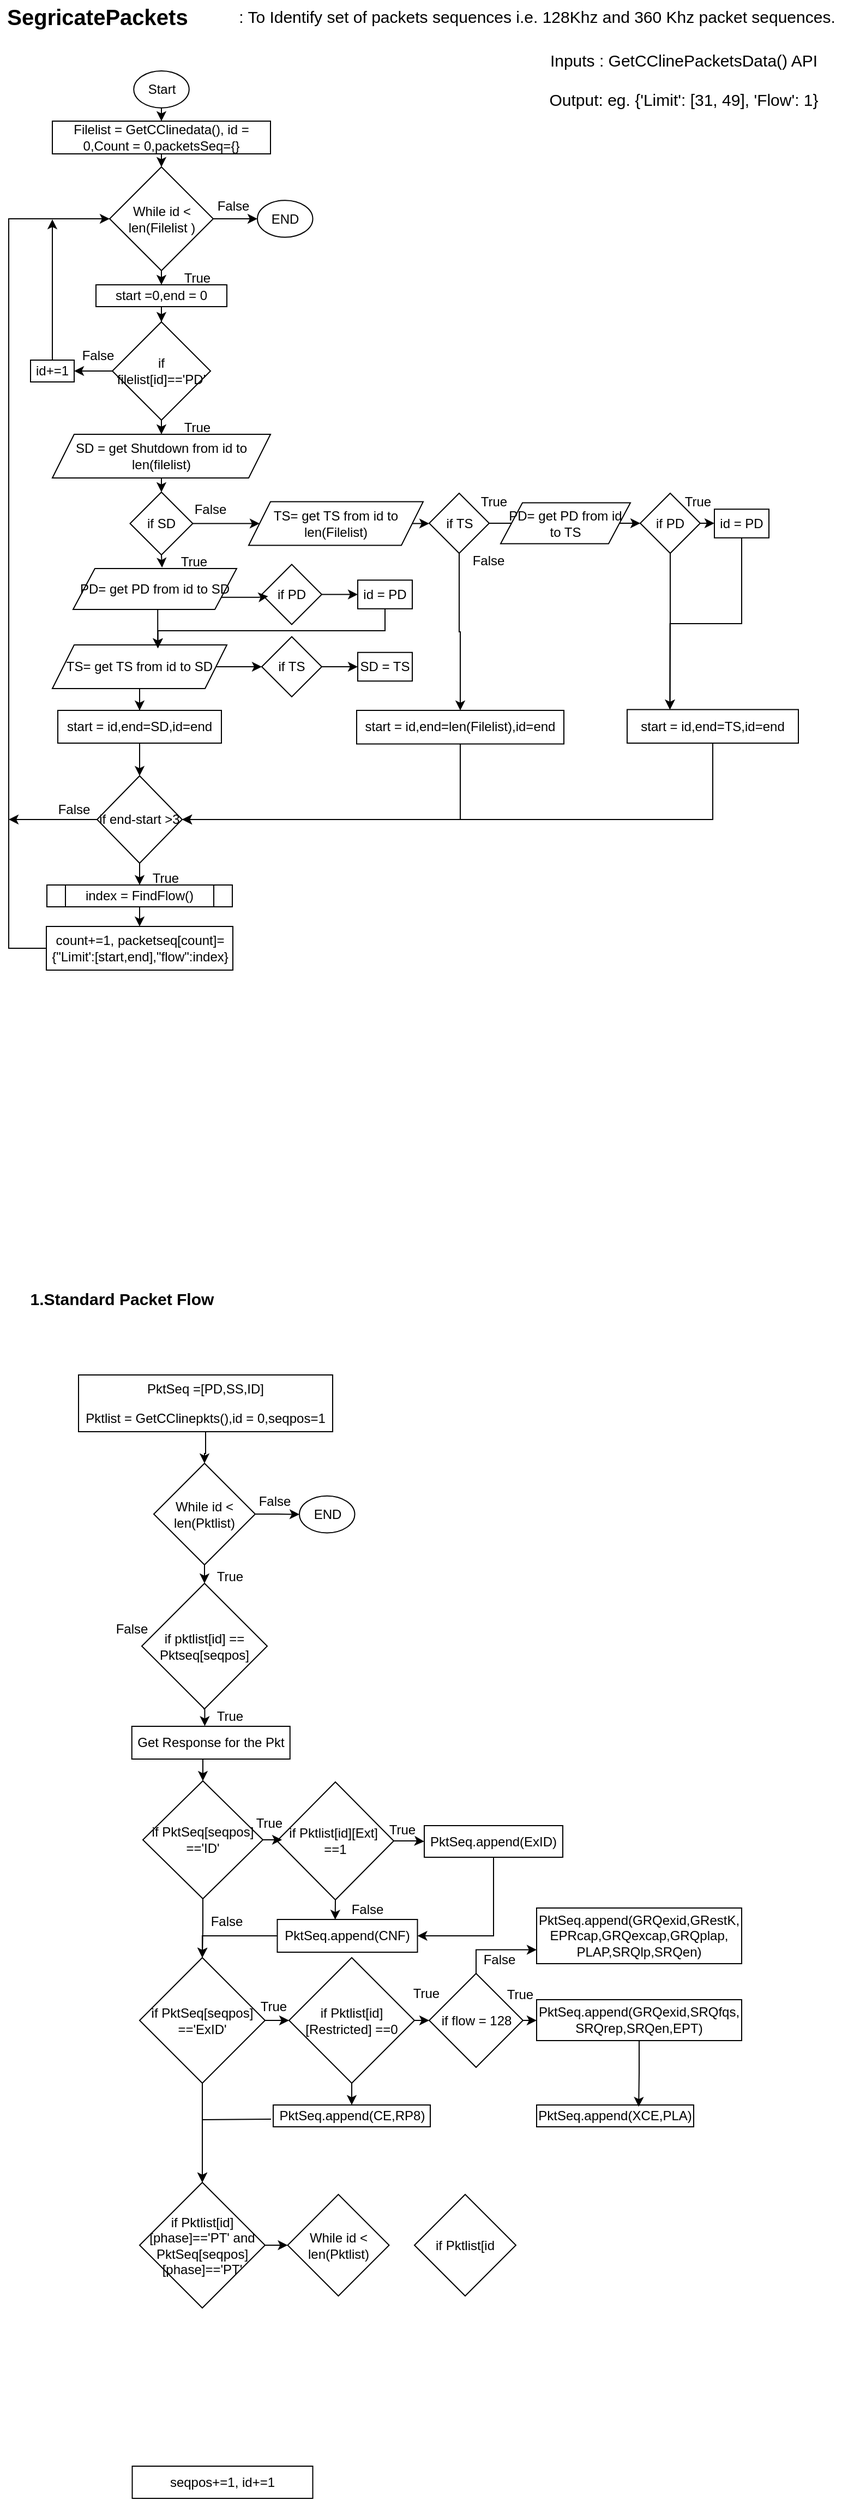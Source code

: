 <mxfile version="22.1.21" type="device">
  <diagram id="C5RBs43oDa-KdzZeNtuy" name="Page-1">
    <mxGraphModel dx="1434" dy="1941" grid="1" gridSize="10" guides="1" tooltips="1" connect="1" arrows="1" fold="1" page="1" pageScale="1" pageWidth="827" pageHeight="1169" math="0" shadow="0">
      <root>
        <mxCell id="WIyWlLk6GJQsqaUBKTNV-0" />
        <mxCell id="WIyWlLk6GJQsqaUBKTNV-1" parent="WIyWlLk6GJQsqaUBKTNV-0" />
        <mxCell id="NyG7NcDVjS7f3GW7vUbu-5" value="" style="edgeStyle=orthogonalEdgeStyle;rounded=0;orthogonalLoop=1;jettySize=auto;html=1;" parent="WIyWlLk6GJQsqaUBKTNV-1" source="NyG7NcDVjS7f3GW7vUbu-0" target="NyG7NcDVjS7f3GW7vUbu-4" edge="1">
          <mxGeometry relative="1" as="geometry" />
        </mxCell>
        <mxCell id="NyG7NcDVjS7f3GW7vUbu-0" value="&lt;p class=&quot;MsoNormal&quot;&gt;PktSeq =[PD,SS,ID]&lt;/p&gt;&lt;p class=&quot;MsoNormal&quot;&gt;Pktlist = GetCClinepkts(),id = 0,seqpos=1&lt;/p&gt;" style="rounded=0;whiteSpace=wrap;html=1;" parent="WIyWlLk6GJQsqaUBKTNV-1" vertex="1">
          <mxGeometry x="110" y="110" width="233" height="52" as="geometry" />
        </mxCell>
        <mxCell id="NyG7NcDVjS7f3GW7vUbu-1" value="if pktlist[id] == Pktseq[seqpos]" style="rhombus;whiteSpace=wrap;html=1;" parent="WIyWlLk6GJQsqaUBKTNV-1" vertex="1">
          <mxGeometry x="168" y="301" width="115" height="115" as="geometry" />
        </mxCell>
        <mxCell id="NyG7NcDVjS7f3GW7vUbu-6" style="edgeStyle=orthogonalEdgeStyle;rounded=0;orthogonalLoop=1;jettySize=auto;html=1;exitX=0.5;exitY=1;exitDx=0;exitDy=0;entryX=0.5;entryY=0;entryDx=0;entryDy=0;" parent="WIyWlLk6GJQsqaUBKTNV-1" source="NyG7NcDVjS7f3GW7vUbu-4" target="NyG7NcDVjS7f3GW7vUbu-1" edge="1">
          <mxGeometry relative="1" as="geometry" />
        </mxCell>
        <mxCell id="NyG7NcDVjS7f3GW7vUbu-145" style="edgeStyle=orthogonalEdgeStyle;rounded=0;orthogonalLoop=1;jettySize=auto;html=1;exitX=1;exitY=0.5;exitDx=0;exitDy=0;entryX=0;entryY=0.5;entryDx=0;entryDy=0;" parent="WIyWlLk6GJQsqaUBKTNV-1" source="NyG7NcDVjS7f3GW7vUbu-4" target="NyG7NcDVjS7f3GW7vUbu-144" edge="1">
          <mxGeometry relative="1" as="geometry" />
        </mxCell>
        <mxCell id="NyG7NcDVjS7f3GW7vUbu-4" value="While id &amp;lt; len(Pktlist)" style="rhombus;whiteSpace=wrap;html=1;" parent="WIyWlLk6GJQsqaUBKTNV-1" vertex="1">
          <mxGeometry x="179" y="191" width="93" height="93" as="geometry" />
        </mxCell>
        <mxCell id="NyG7NcDVjS7f3GW7vUbu-135" style="edgeStyle=orthogonalEdgeStyle;rounded=0;orthogonalLoop=1;jettySize=auto;html=1;exitX=0.5;exitY=1;exitDx=0;exitDy=0;entryX=0.5;entryY=0;entryDx=0;entryDy=0;" parent="WIyWlLk6GJQsqaUBKTNV-1" edge="1">
          <mxGeometry relative="1" as="geometry">
            <mxPoint x="225.38" y="462.0" as="sourcePoint" />
            <mxPoint x="224" y="482.0" as="targetPoint" />
            <Array as="points">
              <mxPoint x="224" y="462" />
              <mxPoint x="224" y="482" />
            </Array>
          </mxGeometry>
        </mxCell>
        <mxCell id="NyG7NcDVjS7f3GW7vUbu-9" value="Get Response for the Pkt" style="rounded=0;whiteSpace=wrap;html=1;" parent="WIyWlLk6GJQsqaUBKTNV-1" vertex="1">
          <mxGeometry x="158.88" y="432" width="145" height="30" as="geometry" />
        </mxCell>
        <mxCell id="NyG7NcDVjS7f3GW7vUbu-165" style="edgeStyle=orthogonalEdgeStyle;rounded=0;orthogonalLoop=1;jettySize=auto;html=1;exitX=0.5;exitY=1;exitDx=0;exitDy=0;entryX=0.5;entryY=0;entryDx=0;entryDy=0;" parent="WIyWlLk6GJQsqaUBKTNV-1" source="NyG7NcDVjS7f3GW7vUbu-10" target="NyG7NcDVjS7f3GW7vUbu-15" edge="1">
          <mxGeometry relative="1" as="geometry" />
        </mxCell>
        <mxCell id="NyG7NcDVjS7f3GW7vUbu-10" value="if PktSeq[seqpos] ==&#39;ID&#39;" style="rhombus;whiteSpace=wrap;html=1;" parent="WIyWlLk6GJQsqaUBKTNV-1" vertex="1">
          <mxGeometry x="169" y="482" width="110" height="108" as="geometry" />
        </mxCell>
        <mxCell id="NyG7NcDVjS7f3GW7vUbu-138" style="edgeStyle=orthogonalEdgeStyle;rounded=0;orthogonalLoop=1;jettySize=auto;html=1;exitX=1;exitY=0.5;exitDx=0;exitDy=0;" parent="WIyWlLk6GJQsqaUBKTNV-1" source="NyG7NcDVjS7f3GW7vUbu-13" target="NyG7NcDVjS7f3GW7vUbu-14" edge="1">
          <mxGeometry relative="1" as="geometry" />
        </mxCell>
        <mxCell id="NyG7NcDVjS7f3GW7vUbu-13" value="if Pktlist[id][Ext]&amp;nbsp; ==1" style="rhombus;whiteSpace=wrap;html=1;" parent="WIyWlLk6GJQsqaUBKTNV-1" vertex="1">
          <mxGeometry x="292" y="483" width="107" height="108" as="geometry" />
        </mxCell>
        <mxCell id="NyG7NcDVjS7f3GW7vUbu-158" style="edgeStyle=orthogonalEdgeStyle;rounded=0;orthogonalLoop=1;jettySize=auto;html=1;exitX=0.5;exitY=1;exitDx=0;exitDy=0;entryX=1;entryY=0.5;entryDx=0;entryDy=0;" parent="WIyWlLk6GJQsqaUBKTNV-1" source="NyG7NcDVjS7f3GW7vUbu-14" target="NyG7NcDVjS7f3GW7vUbu-141" edge="1">
          <mxGeometry relative="1" as="geometry" />
        </mxCell>
        <mxCell id="NyG7NcDVjS7f3GW7vUbu-14" value="PktSeq.append(ExID)" style="rounded=0;whiteSpace=wrap;html=1;" parent="WIyWlLk6GJQsqaUBKTNV-1" vertex="1">
          <mxGeometry x="427" y="523" width="127" height="29" as="geometry" />
        </mxCell>
        <mxCell id="NyG7NcDVjS7f3GW7vUbu-139" style="edgeStyle=orthogonalEdgeStyle;rounded=0;orthogonalLoop=1;jettySize=auto;html=1;exitX=1;exitY=0.5;exitDx=0;exitDy=0;entryX=0;entryY=0.5;entryDx=0;entryDy=0;" parent="WIyWlLk6GJQsqaUBKTNV-1" source="NyG7NcDVjS7f3GW7vUbu-15" target="NyG7NcDVjS7f3GW7vUbu-16" edge="1">
          <mxGeometry relative="1" as="geometry" />
        </mxCell>
        <mxCell id="2FFM0tHUzr3lRl8sOh0C-1" style="edgeStyle=orthogonalEdgeStyle;rounded=0;orthogonalLoop=1;jettySize=auto;html=1;exitX=0.5;exitY=1;exitDx=0;exitDy=0;entryX=0.5;entryY=0;entryDx=0;entryDy=0;" parent="WIyWlLk6GJQsqaUBKTNV-1" source="NyG7NcDVjS7f3GW7vUbu-15" target="2FFM0tHUzr3lRl8sOh0C-0" edge="1">
          <mxGeometry relative="1" as="geometry" />
        </mxCell>
        <mxCell id="NyG7NcDVjS7f3GW7vUbu-15" value="if PktSeq[seqpos] ==&#39;ExID&#39;" style="rhombus;whiteSpace=wrap;html=1;" parent="WIyWlLk6GJQsqaUBKTNV-1" vertex="1">
          <mxGeometry x="166" y="644" width="115" height="115" as="geometry" />
        </mxCell>
        <mxCell id="NyG7NcDVjS7f3GW7vUbu-168" style="edgeStyle=orthogonalEdgeStyle;rounded=0;orthogonalLoop=1;jettySize=auto;html=1;exitX=1;exitY=0.5;exitDx=0;exitDy=0;entryX=0;entryY=0.5;entryDx=0;entryDy=0;" parent="WIyWlLk6GJQsqaUBKTNV-1" source="NyG7NcDVjS7f3GW7vUbu-16" target="NyG7NcDVjS7f3GW7vUbu-167" edge="1">
          <mxGeometry relative="1" as="geometry" />
        </mxCell>
        <mxCell id="NyG7NcDVjS7f3GW7vUbu-179" style="edgeStyle=orthogonalEdgeStyle;rounded=0;orthogonalLoop=1;jettySize=auto;html=1;exitX=0.5;exitY=1;exitDx=0;exitDy=0;entryX=0.5;entryY=0;entryDx=0;entryDy=0;" parent="WIyWlLk6GJQsqaUBKTNV-1" source="NyG7NcDVjS7f3GW7vUbu-16" target="NyG7NcDVjS7f3GW7vUbu-178" edge="1">
          <mxGeometry relative="1" as="geometry" />
        </mxCell>
        <mxCell id="NyG7NcDVjS7f3GW7vUbu-16" value="if Pktlist[id][Restricted&lt;span style=&quot;background-color: initial;&quot;&gt;] ==0&lt;/span&gt;" style="rhombus;whiteSpace=wrap;html=1;" parent="WIyWlLk6GJQsqaUBKTNV-1" vertex="1">
          <mxGeometry x="303" y="644" width="115" height="115" as="geometry" />
        </mxCell>
        <mxCell id="NyG7NcDVjS7f3GW7vUbu-17" value="PktSeq.append(GRQexid,SRQfqs, SRQrep,SRQen,EPT)" style="rounded=0;whiteSpace=wrap;html=1;" parent="WIyWlLk6GJQsqaUBKTNV-1" vertex="1">
          <mxGeometry x="530" y="682.5" width="188" height="37.5" as="geometry" />
        </mxCell>
        <mxCell id="NyG7NcDVjS7f3GW7vUbu-27" style="edgeStyle=orthogonalEdgeStyle;rounded=0;orthogonalLoop=1;jettySize=auto;html=1;exitX=0.5;exitY=1;exitDx=0;exitDy=0;entryX=0.5;entryY=0;entryDx=0;entryDy=0;" parent="WIyWlLk6GJQsqaUBKTNV-1" source="NyG7NcDVjS7f3GW7vUbu-18" target="NyG7NcDVjS7f3GW7vUbu-19" edge="1">
          <mxGeometry relative="1" as="geometry" />
        </mxCell>
        <mxCell id="NyG7NcDVjS7f3GW7vUbu-18" value="Filelist = GetCClinedata(), id = 0,Count = 0,packetsSeq={}" style="rounded=0;whiteSpace=wrap;html=1;" parent="WIyWlLk6GJQsqaUBKTNV-1" vertex="1">
          <mxGeometry x="86" y="-1039" width="200" height="30" as="geometry" />
        </mxCell>
        <mxCell id="NyG7NcDVjS7f3GW7vUbu-28" style="edgeStyle=orthogonalEdgeStyle;rounded=0;orthogonalLoop=1;jettySize=auto;html=1;exitX=0.5;exitY=1;exitDx=0;exitDy=0;entryX=0.5;entryY=0;entryDx=0;entryDy=0;" parent="WIyWlLk6GJQsqaUBKTNV-1" source="NyG7NcDVjS7f3GW7vUbu-19" target="NyG7NcDVjS7f3GW7vUbu-20" edge="1">
          <mxGeometry relative="1" as="geometry" />
        </mxCell>
        <mxCell id="NyG7NcDVjS7f3GW7vUbu-44" style="edgeStyle=orthogonalEdgeStyle;rounded=0;orthogonalLoop=1;jettySize=auto;html=1;entryX=0;entryY=0.5;entryDx=0;entryDy=0;" parent="WIyWlLk6GJQsqaUBKTNV-1" source="NyG7NcDVjS7f3GW7vUbu-19" target="NyG7NcDVjS7f3GW7vUbu-41" edge="1">
          <mxGeometry relative="1" as="geometry" />
        </mxCell>
        <mxCell id="NyG7NcDVjS7f3GW7vUbu-19" value="While id &amp;lt; len(Filelist&amp;nbsp;)" style="rhombus;whiteSpace=wrap;html=1;" parent="WIyWlLk6GJQsqaUBKTNV-1" vertex="1">
          <mxGeometry x="138.5" y="-997" width="95" height="95" as="geometry" />
        </mxCell>
        <mxCell id="NyG7NcDVjS7f3GW7vUbu-31" style="edgeStyle=orthogonalEdgeStyle;rounded=0;orthogonalLoop=1;jettySize=auto;html=1;entryX=0.5;entryY=0;entryDx=0;entryDy=0;" parent="WIyWlLk6GJQsqaUBKTNV-1" source="NyG7NcDVjS7f3GW7vUbu-20" target="NyG7NcDVjS7f3GW7vUbu-21" edge="1">
          <mxGeometry relative="1" as="geometry" />
        </mxCell>
        <mxCell id="NyG7NcDVjS7f3GW7vUbu-20" value="start =0,end = 0" style="rounded=0;whiteSpace=wrap;html=1;" parent="WIyWlLk6GJQsqaUBKTNV-1" vertex="1">
          <mxGeometry x="126" y="-889" width="120" height="20" as="geometry" />
        </mxCell>
        <mxCell id="NyG7NcDVjS7f3GW7vUbu-32" style="edgeStyle=orthogonalEdgeStyle;rounded=0;orthogonalLoop=1;jettySize=auto;html=1;exitX=0.5;exitY=1;exitDx=0;exitDy=0;entryX=0.5;entryY=0;entryDx=0;entryDy=0;" parent="WIyWlLk6GJQsqaUBKTNV-1" source="NyG7NcDVjS7f3GW7vUbu-21" target="NyG7NcDVjS7f3GW7vUbu-22" edge="1">
          <mxGeometry relative="1" as="geometry" />
        </mxCell>
        <mxCell id="NyG7NcDVjS7f3GW7vUbu-46" value="" style="edgeStyle=orthogonalEdgeStyle;rounded=0;orthogonalLoop=1;jettySize=auto;html=1;" parent="WIyWlLk6GJQsqaUBKTNV-1" source="NyG7NcDVjS7f3GW7vUbu-21" target="NyG7NcDVjS7f3GW7vUbu-45" edge="1">
          <mxGeometry relative="1" as="geometry" />
        </mxCell>
        <mxCell id="NyG7NcDVjS7f3GW7vUbu-21" value="if filelist[id]==&#39;PD&#39;" style="rhombus;whiteSpace=wrap;html=1;" parent="WIyWlLk6GJQsqaUBKTNV-1" vertex="1">
          <mxGeometry x="141" y="-855" width="90" height="90" as="geometry" />
        </mxCell>
        <mxCell id="NyG7NcDVjS7f3GW7vUbu-48" style="edgeStyle=orthogonalEdgeStyle;rounded=0;orthogonalLoop=1;jettySize=auto;html=1;exitX=0.5;exitY=1;exitDx=0;exitDy=0;entryX=0.5;entryY=0;entryDx=0;entryDy=0;" parent="WIyWlLk6GJQsqaUBKTNV-1" source="NyG7NcDVjS7f3GW7vUbu-22" target="NyG7NcDVjS7f3GW7vUbu-23" edge="1">
          <mxGeometry relative="1" as="geometry" />
        </mxCell>
        <mxCell id="NyG7NcDVjS7f3GW7vUbu-22" value="SD = get Shutdown from id to len(filelist)" style="shape=parallelogram;perimeter=parallelogramPerimeter;whiteSpace=wrap;html=1;fixedSize=1;" parent="WIyWlLk6GJQsqaUBKTNV-1" vertex="1">
          <mxGeometry x="86" y="-752" width="200" height="40" as="geometry" />
        </mxCell>
        <mxCell id="NyG7NcDVjS7f3GW7vUbu-74" value="" style="edgeStyle=orthogonalEdgeStyle;rounded=0;orthogonalLoop=1;jettySize=auto;html=1;" parent="WIyWlLk6GJQsqaUBKTNV-1" source="NyG7NcDVjS7f3GW7vUbu-23" target="NyG7NcDVjS7f3GW7vUbu-73" edge="1">
          <mxGeometry relative="1" as="geometry" />
        </mxCell>
        <mxCell id="NyG7NcDVjS7f3GW7vUbu-23" value="if SD" style="rhombus;whiteSpace=wrap;html=1;" parent="WIyWlLk6GJQsqaUBKTNV-1" vertex="1">
          <mxGeometry x="157.25" y="-699" width="57.5" height="57.5" as="geometry" />
        </mxCell>
        <mxCell id="NyG7NcDVjS7f3GW7vUbu-24" value="PD= get PD from id to SD" style="shape=parallelogram;perimeter=parallelogramPerimeter;whiteSpace=wrap;html=1;fixedSize=1;" parent="WIyWlLk6GJQsqaUBKTNV-1" vertex="1">
          <mxGeometry x="105" y="-629" width="150" height="37.5" as="geometry" />
        </mxCell>
        <mxCell id="NyG7NcDVjS7f3GW7vUbu-56" value="" style="edgeStyle=orthogonalEdgeStyle;rounded=0;orthogonalLoop=1;jettySize=auto;html=1;" parent="WIyWlLk6GJQsqaUBKTNV-1" source="NyG7NcDVjS7f3GW7vUbu-25" target="NyG7NcDVjS7f3GW7vUbu-55" edge="1">
          <mxGeometry relative="1" as="geometry" />
        </mxCell>
        <mxCell id="NyG7NcDVjS7f3GW7vUbu-25" value="if PD" style="rhombus;whiteSpace=wrap;html=1;" parent="WIyWlLk6GJQsqaUBKTNV-1" vertex="1">
          <mxGeometry x="278" y="-632.75" width="55" height="55" as="geometry" />
        </mxCell>
        <mxCell id="NyG7NcDVjS7f3GW7vUbu-60" style="edgeStyle=orthogonalEdgeStyle;rounded=0;orthogonalLoop=1;jettySize=auto;html=1;entryX=0;entryY=0.5;entryDx=0;entryDy=0;" parent="WIyWlLk6GJQsqaUBKTNV-1" source="NyG7NcDVjS7f3GW7vUbu-26" target="NyG7NcDVjS7f3GW7vUbu-58" edge="1">
          <mxGeometry relative="1" as="geometry" />
        </mxCell>
        <mxCell id="NyG7NcDVjS7f3GW7vUbu-65" value="" style="edgeStyle=orthogonalEdgeStyle;rounded=0;orthogonalLoop=1;jettySize=auto;html=1;" parent="WIyWlLk6GJQsqaUBKTNV-1" source="NyG7NcDVjS7f3GW7vUbu-26" target="NyG7NcDVjS7f3GW7vUbu-64" edge="1">
          <mxGeometry relative="1" as="geometry" />
        </mxCell>
        <mxCell id="NyG7NcDVjS7f3GW7vUbu-26" value="TS= get TS from id to SD" style="shape=parallelogram;perimeter=parallelogramPerimeter;whiteSpace=wrap;html=1;fixedSize=1;" parent="WIyWlLk6GJQsqaUBKTNV-1" vertex="1">
          <mxGeometry x="86" y="-559" width="160" height="40" as="geometry" />
        </mxCell>
        <mxCell id="NyG7NcDVjS7f3GW7vUbu-29" value="False" style="text;html=1;strokeColor=none;fillColor=none;align=center;verticalAlign=middle;whiteSpace=wrap;rounded=0;" parent="WIyWlLk6GJQsqaUBKTNV-1" vertex="1">
          <mxGeometry x="231.5" y="-967" width="40" height="11" as="geometry" />
        </mxCell>
        <mxCell id="NyG7NcDVjS7f3GW7vUbu-30" value="True" style="text;html=1;strokeColor=none;fillColor=none;align=center;verticalAlign=middle;whiteSpace=wrap;rounded=0;" parent="WIyWlLk6GJQsqaUBKTNV-1" vertex="1">
          <mxGeometry x="203.5" y="-902" width="30" height="13" as="geometry" />
        </mxCell>
        <mxCell id="NyG7NcDVjS7f3GW7vUbu-36" value="True" style="text;html=1;strokeColor=none;fillColor=none;align=center;verticalAlign=middle;whiteSpace=wrap;rounded=0;" parent="WIyWlLk6GJQsqaUBKTNV-1" vertex="1">
          <mxGeometry x="203.5" y="-765" width="30" height="13" as="geometry" />
        </mxCell>
        <mxCell id="NyG7NcDVjS7f3GW7vUbu-37" value="False" style="text;html=1;strokeColor=none;fillColor=none;align=center;verticalAlign=middle;whiteSpace=wrap;rounded=0;" parent="WIyWlLk6GJQsqaUBKTNV-1" vertex="1">
          <mxGeometry x="108" y="-832" width="40" height="16" as="geometry" />
        </mxCell>
        <mxCell id="NyG7NcDVjS7f3GW7vUbu-42" style="edgeStyle=orthogonalEdgeStyle;rounded=0;orthogonalLoop=1;jettySize=auto;html=1;exitX=0.5;exitY=1;exitDx=0;exitDy=0;entryX=0.5;entryY=0;entryDx=0;entryDy=0;" parent="WIyWlLk6GJQsqaUBKTNV-1" source="NyG7NcDVjS7f3GW7vUbu-39" target="NyG7NcDVjS7f3GW7vUbu-18" edge="1">
          <mxGeometry relative="1" as="geometry" />
        </mxCell>
        <mxCell id="NyG7NcDVjS7f3GW7vUbu-39" value="Start" style="ellipse;whiteSpace=wrap;html=1;" parent="WIyWlLk6GJQsqaUBKTNV-1" vertex="1">
          <mxGeometry x="160.62" y="-1085.0" width="50.76" height="33.84" as="geometry" />
        </mxCell>
        <mxCell id="NyG7NcDVjS7f3GW7vUbu-41" value="END" style="ellipse;whiteSpace=wrap;html=1;" parent="WIyWlLk6GJQsqaUBKTNV-1" vertex="1">
          <mxGeometry x="274" y="-966.42" width="50.76" height="33.84" as="geometry" />
        </mxCell>
        <mxCell id="NyG7NcDVjS7f3GW7vUbu-118" style="edgeStyle=orthogonalEdgeStyle;rounded=0;orthogonalLoop=1;jettySize=auto;html=1;exitX=0.5;exitY=0;exitDx=0;exitDy=0;" parent="WIyWlLk6GJQsqaUBKTNV-1" source="NyG7NcDVjS7f3GW7vUbu-45" edge="1">
          <mxGeometry relative="1" as="geometry">
            <mxPoint x="86" y="-949" as="targetPoint" />
          </mxGeometry>
        </mxCell>
        <mxCell id="NyG7NcDVjS7f3GW7vUbu-45" value="id+=1" style="whiteSpace=wrap;html=1;" parent="WIyWlLk6GJQsqaUBKTNV-1" vertex="1">
          <mxGeometry x="66" y="-820" width="40" height="20" as="geometry" />
        </mxCell>
        <mxCell id="NyG7NcDVjS7f3GW7vUbu-49" style="edgeStyle=orthogonalEdgeStyle;rounded=0;orthogonalLoop=1;jettySize=auto;html=1;exitX=0.5;exitY=1;exitDx=0;exitDy=0;entryX=0.544;entryY=-0.023;entryDx=0;entryDy=0;entryPerimeter=0;" parent="WIyWlLk6GJQsqaUBKTNV-1" source="NyG7NcDVjS7f3GW7vUbu-23" target="NyG7NcDVjS7f3GW7vUbu-24" edge="1">
          <mxGeometry relative="1" as="geometry" />
        </mxCell>
        <mxCell id="NyG7NcDVjS7f3GW7vUbu-51" value="True" style="text;html=1;strokeColor=none;fillColor=none;align=center;verticalAlign=middle;whiteSpace=wrap;rounded=0;" parent="WIyWlLk6GJQsqaUBKTNV-1" vertex="1">
          <mxGeometry x="201" y="-642" width="30" height="13" as="geometry" />
        </mxCell>
        <mxCell id="NyG7NcDVjS7f3GW7vUbu-54" style="edgeStyle=orthogonalEdgeStyle;rounded=0;orthogonalLoop=1;jettySize=auto;html=1;exitX=1;exitY=0.75;exitDx=0;exitDy=0;entryX=0.106;entryY=0.532;entryDx=0;entryDy=0;entryPerimeter=0;" parent="WIyWlLk6GJQsqaUBKTNV-1" source="NyG7NcDVjS7f3GW7vUbu-24" target="NyG7NcDVjS7f3GW7vUbu-25" edge="1">
          <mxGeometry relative="1" as="geometry" />
        </mxCell>
        <mxCell id="NyG7NcDVjS7f3GW7vUbu-55" value="id = PD" style="whiteSpace=wrap;html=1;" parent="WIyWlLk6GJQsqaUBKTNV-1" vertex="1">
          <mxGeometry x="366" y="-618.37" width="50" height="26.25" as="geometry" />
        </mxCell>
        <mxCell id="NyG7NcDVjS7f3GW7vUbu-57" value="" style="edgeStyle=orthogonalEdgeStyle;rounded=0;orthogonalLoop=1;jettySize=auto;html=1;" parent="WIyWlLk6GJQsqaUBKTNV-1" source="NyG7NcDVjS7f3GW7vUbu-58" target="NyG7NcDVjS7f3GW7vUbu-59" edge="1">
          <mxGeometry relative="1" as="geometry" />
        </mxCell>
        <mxCell id="NyG7NcDVjS7f3GW7vUbu-58" value="if TS" style="rhombus;whiteSpace=wrap;html=1;" parent="WIyWlLk6GJQsqaUBKTNV-1" vertex="1">
          <mxGeometry x="278" y="-566.5" width="55" height="55" as="geometry" />
        </mxCell>
        <mxCell id="NyG7NcDVjS7f3GW7vUbu-59" value="SD = TS" style="whiteSpace=wrap;html=1;" parent="WIyWlLk6GJQsqaUBKTNV-1" vertex="1">
          <mxGeometry x="366" y="-552.12" width="50" height="26.25" as="geometry" />
        </mxCell>
        <mxCell id="NyG7NcDVjS7f3GW7vUbu-61" style="edgeStyle=orthogonalEdgeStyle;rounded=0;orthogonalLoop=1;jettySize=auto;html=1;exitX=0.5;exitY=1;exitDx=0;exitDy=0;entryX=0.604;entryY=0.075;entryDx=0;entryDy=0;entryPerimeter=0;" parent="WIyWlLk6GJQsqaUBKTNV-1" source="NyG7NcDVjS7f3GW7vUbu-24" target="NyG7NcDVjS7f3GW7vUbu-26" edge="1">
          <mxGeometry relative="1" as="geometry" />
        </mxCell>
        <mxCell id="NyG7NcDVjS7f3GW7vUbu-63" style="edgeStyle=orthogonalEdgeStyle;rounded=0;orthogonalLoop=1;jettySize=auto;html=1;exitX=0.5;exitY=1;exitDx=0;exitDy=0;entryX=0.605;entryY=0.08;entryDx=0;entryDy=0;entryPerimeter=0;" parent="WIyWlLk6GJQsqaUBKTNV-1" source="NyG7NcDVjS7f3GW7vUbu-55" target="NyG7NcDVjS7f3GW7vUbu-26" edge="1">
          <mxGeometry relative="1" as="geometry">
            <Array as="points">
              <mxPoint x="391" y="-572" />
              <mxPoint x="183" y="-572" />
            </Array>
          </mxGeometry>
        </mxCell>
        <mxCell id="NyG7NcDVjS7f3GW7vUbu-104" value="" style="edgeStyle=orthogonalEdgeStyle;rounded=0;orthogonalLoop=1;jettySize=auto;html=1;" parent="WIyWlLk6GJQsqaUBKTNV-1" source="NyG7NcDVjS7f3GW7vUbu-64" target="NyG7NcDVjS7f3GW7vUbu-100" edge="1">
          <mxGeometry relative="1" as="geometry" />
        </mxCell>
        <mxCell id="NyG7NcDVjS7f3GW7vUbu-64" value="start = id,end=SD,id=end" style="whiteSpace=wrap;html=1;" parent="WIyWlLk6GJQsqaUBKTNV-1" vertex="1">
          <mxGeometry x="91" y="-499" width="150" height="30" as="geometry" />
        </mxCell>
        <mxCell id="NyG7NcDVjS7f3GW7vUbu-66" value="False" style="text;html=1;strokeColor=none;fillColor=none;align=center;verticalAlign=middle;whiteSpace=wrap;rounded=0;" parent="WIyWlLk6GJQsqaUBKTNV-1" vertex="1">
          <mxGeometry x="211.38" y="-689" width="40" height="11" as="geometry" />
        </mxCell>
        <mxCell id="NyG7NcDVjS7f3GW7vUbu-85" style="edgeStyle=orthogonalEdgeStyle;rounded=0;orthogonalLoop=1;jettySize=auto;html=1;exitX=1;exitY=0.5;exitDx=0;exitDy=0;entryX=0;entryY=0.5;entryDx=0;entryDy=0;" parent="WIyWlLk6GJQsqaUBKTNV-1" source="NyG7NcDVjS7f3GW7vUbu-73" target="NyG7NcDVjS7f3GW7vUbu-75" edge="1">
          <mxGeometry relative="1" as="geometry" />
        </mxCell>
        <mxCell id="NyG7NcDVjS7f3GW7vUbu-73" value="TS= get TS from id to len(Filelist)" style="shape=parallelogram;perimeter=parallelogramPerimeter;whiteSpace=wrap;html=1;fixedSize=1;" parent="WIyWlLk6GJQsqaUBKTNV-1" vertex="1">
          <mxGeometry x="266" y="-690.25" width="160" height="40" as="geometry" />
        </mxCell>
        <mxCell id="NyG7NcDVjS7f3GW7vUbu-87" style="edgeStyle=orthogonalEdgeStyle;rounded=0;orthogonalLoop=1;jettySize=auto;html=1;" parent="WIyWlLk6GJQsqaUBKTNV-1" source="NyG7NcDVjS7f3GW7vUbu-75" target="NyG7NcDVjS7f3GW7vUbu-76" edge="1">
          <mxGeometry relative="1" as="geometry" />
        </mxCell>
        <mxCell id="NyG7NcDVjS7f3GW7vUbu-94" style="edgeStyle=orthogonalEdgeStyle;rounded=0;orthogonalLoop=1;jettySize=auto;html=1;exitX=0.5;exitY=1;exitDx=0;exitDy=0;" parent="WIyWlLk6GJQsqaUBKTNV-1" source="NyG7NcDVjS7f3GW7vUbu-75" target="NyG7NcDVjS7f3GW7vUbu-93" edge="1">
          <mxGeometry relative="1" as="geometry" />
        </mxCell>
        <mxCell id="NyG7NcDVjS7f3GW7vUbu-75" value="if TS" style="rhombus;whiteSpace=wrap;html=1;" parent="WIyWlLk6GJQsqaUBKTNV-1" vertex="1">
          <mxGeometry x="431.5" y="-698" width="55" height="55" as="geometry" />
        </mxCell>
        <mxCell id="NyG7NcDVjS7f3GW7vUbu-88" style="edgeStyle=orthogonalEdgeStyle;rounded=0;orthogonalLoop=1;jettySize=auto;html=1;exitX=1;exitY=0.5;exitDx=0;exitDy=0;entryX=0;entryY=0.5;entryDx=0;entryDy=0;" parent="WIyWlLk6GJQsqaUBKTNV-1" source="NyG7NcDVjS7f3GW7vUbu-76" target="NyG7NcDVjS7f3GW7vUbu-77" edge="1">
          <mxGeometry relative="1" as="geometry" />
        </mxCell>
        <mxCell id="NyG7NcDVjS7f3GW7vUbu-76" value="PD= get PD from id to TS" style="shape=parallelogram;perimeter=parallelogramPerimeter;whiteSpace=wrap;html=1;fixedSize=1;" parent="WIyWlLk6GJQsqaUBKTNV-1" vertex="1">
          <mxGeometry x="497" y="-689.25" width="119" height="37.5" as="geometry" />
        </mxCell>
        <mxCell id="NyG7NcDVjS7f3GW7vUbu-91" style="edgeStyle=orthogonalEdgeStyle;rounded=0;orthogonalLoop=1;jettySize=auto;html=1;exitX=1;exitY=0.5;exitDx=0;exitDy=0;entryX=0;entryY=0.5;entryDx=0;entryDy=0;" parent="WIyWlLk6GJQsqaUBKTNV-1" source="NyG7NcDVjS7f3GW7vUbu-77" target="NyG7NcDVjS7f3GW7vUbu-90" edge="1">
          <mxGeometry relative="1" as="geometry" />
        </mxCell>
        <mxCell id="NyG7NcDVjS7f3GW7vUbu-122" style="edgeStyle=orthogonalEdgeStyle;rounded=0;orthogonalLoop=1;jettySize=auto;html=1;exitX=0.5;exitY=1;exitDx=0;exitDy=0;entryX=0.25;entryY=0;entryDx=0;entryDy=0;" parent="WIyWlLk6GJQsqaUBKTNV-1" source="NyG7NcDVjS7f3GW7vUbu-77" target="NyG7NcDVjS7f3GW7vUbu-96" edge="1">
          <mxGeometry relative="1" as="geometry" />
        </mxCell>
        <mxCell id="NyG7NcDVjS7f3GW7vUbu-77" value="if PD" style="rhombus;whiteSpace=wrap;html=1;" parent="WIyWlLk6GJQsqaUBKTNV-1" vertex="1">
          <mxGeometry x="625" y="-698" width="55" height="55" as="geometry" />
        </mxCell>
        <mxCell id="NyG7NcDVjS7f3GW7vUbu-123" style="edgeStyle=orthogonalEdgeStyle;rounded=0;orthogonalLoop=1;jettySize=auto;html=1;exitX=0.5;exitY=1;exitDx=0;exitDy=0;entryX=0.25;entryY=0;entryDx=0;entryDy=0;" parent="WIyWlLk6GJQsqaUBKTNV-1" source="NyG7NcDVjS7f3GW7vUbu-90" target="NyG7NcDVjS7f3GW7vUbu-96" edge="1">
          <mxGeometry relative="1" as="geometry" />
        </mxCell>
        <mxCell id="NyG7NcDVjS7f3GW7vUbu-90" value="id = PD" style="whiteSpace=wrap;html=1;" parent="WIyWlLk6GJQsqaUBKTNV-1" vertex="1">
          <mxGeometry x="693" y="-683.38" width="50" height="26.25" as="geometry" />
        </mxCell>
        <mxCell id="NyG7NcDVjS7f3GW7vUbu-92" value="True" style="text;html=1;strokeColor=none;fillColor=none;align=center;verticalAlign=middle;whiteSpace=wrap;rounded=0;" parent="WIyWlLk6GJQsqaUBKTNV-1" vertex="1">
          <mxGeometry x="476" y="-696.38" width="30" height="13" as="geometry" />
        </mxCell>
        <mxCell id="NyG7NcDVjS7f3GW7vUbu-119" style="edgeStyle=orthogonalEdgeStyle;rounded=0;orthogonalLoop=1;jettySize=auto;html=1;exitX=0.5;exitY=1;exitDx=0;exitDy=0;entryX=1;entryY=0.5;entryDx=0;entryDy=0;" parent="WIyWlLk6GJQsqaUBKTNV-1" source="NyG7NcDVjS7f3GW7vUbu-93" target="NyG7NcDVjS7f3GW7vUbu-100" edge="1">
          <mxGeometry relative="1" as="geometry" />
        </mxCell>
        <mxCell id="NyG7NcDVjS7f3GW7vUbu-93" value="start = id,end=len(Filelist),id=end" style="whiteSpace=wrap;html=1;" parent="WIyWlLk6GJQsqaUBKTNV-1" vertex="1">
          <mxGeometry x="365" y="-499" width="190" height="30.76" as="geometry" />
        </mxCell>
        <mxCell id="NyG7NcDVjS7f3GW7vUbu-95" value="False" style="text;html=1;strokeColor=none;fillColor=none;align=center;verticalAlign=middle;whiteSpace=wrap;rounded=0;" parent="WIyWlLk6GJQsqaUBKTNV-1" vertex="1">
          <mxGeometry x="466" y="-642" width="40" height="11" as="geometry" />
        </mxCell>
        <mxCell id="NyG7NcDVjS7f3GW7vUbu-120" style="edgeStyle=orthogonalEdgeStyle;rounded=0;orthogonalLoop=1;jettySize=auto;html=1;exitX=0.5;exitY=1;exitDx=0;exitDy=0;entryX=1;entryY=0.5;entryDx=0;entryDy=0;" parent="WIyWlLk6GJQsqaUBKTNV-1" source="NyG7NcDVjS7f3GW7vUbu-96" target="NyG7NcDVjS7f3GW7vUbu-100" edge="1">
          <mxGeometry relative="1" as="geometry" />
        </mxCell>
        <mxCell id="NyG7NcDVjS7f3GW7vUbu-96" value="start = id,end=TS,id=end" style="whiteSpace=wrap;html=1;" parent="WIyWlLk6GJQsqaUBKTNV-1" vertex="1">
          <mxGeometry x="613" y="-499.76" width="157" height="30.76" as="geometry" />
        </mxCell>
        <mxCell id="NyG7NcDVjS7f3GW7vUbu-105" style="edgeStyle=orthogonalEdgeStyle;rounded=0;orthogonalLoop=1;jettySize=auto;html=1;exitX=0.5;exitY=1;exitDx=0;exitDy=0;entryX=0.5;entryY=0;entryDx=0;entryDy=0;" parent="WIyWlLk6GJQsqaUBKTNV-1" source="NyG7NcDVjS7f3GW7vUbu-100" target="NyG7NcDVjS7f3GW7vUbu-102" edge="1">
          <mxGeometry relative="1" as="geometry" />
        </mxCell>
        <mxCell id="NyG7NcDVjS7f3GW7vUbu-113" style="edgeStyle=orthogonalEdgeStyle;rounded=0;orthogonalLoop=1;jettySize=auto;html=1;" parent="WIyWlLk6GJQsqaUBKTNV-1" source="NyG7NcDVjS7f3GW7vUbu-100" edge="1">
          <mxGeometry relative="1" as="geometry">
            <mxPoint x="46" y="-399" as="targetPoint" />
          </mxGeometry>
        </mxCell>
        <mxCell id="NyG7NcDVjS7f3GW7vUbu-100" value="if end-start &amp;gt;3" style="rhombus;whiteSpace=wrap;html=1;" parent="WIyWlLk6GJQsqaUBKTNV-1" vertex="1">
          <mxGeometry x="127" y="-439" width="78" height="80" as="geometry" />
        </mxCell>
        <mxCell id="NyG7NcDVjS7f3GW7vUbu-106" style="edgeStyle=orthogonalEdgeStyle;rounded=0;orthogonalLoop=1;jettySize=auto;html=1;exitX=0.5;exitY=1;exitDx=0;exitDy=0;entryX=0.5;entryY=0;entryDx=0;entryDy=0;" parent="WIyWlLk6GJQsqaUBKTNV-1" source="NyG7NcDVjS7f3GW7vUbu-102" target="NyG7NcDVjS7f3GW7vUbu-103" edge="1">
          <mxGeometry relative="1" as="geometry" />
        </mxCell>
        <mxCell id="NyG7NcDVjS7f3GW7vUbu-102" value="index = FindFlow()" style="shape=process;whiteSpace=wrap;html=1;backgroundOutline=1;" parent="WIyWlLk6GJQsqaUBKTNV-1" vertex="1">
          <mxGeometry x="81" y="-339" width="170" height="20" as="geometry" />
        </mxCell>
        <mxCell id="NyG7NcDVjS7f3GW7vUbu-110" style="edgeStyle=orthogonalEdgeStyle;rounded=0;orthogonalLoop=1;jettySize=auto;html=1;entryX=0;entryY=0.5;entryDx=0;entryDy=0;" parent="WIyWlLk6GJQsqaUBKTNV-1" source="NyG7NcDVjS7f3GW7vUbu-103" target="NyG7NcDVjS7f3GW7vUbu-19" edge="1">
          <mxGeometry relative="1" as="geometry">
            <Array as="points">
              <mxPoint x="46" y="-281" />
              <mxPoint x="46" y="-950" />
            </Array>
          </mxGeometry>
        </mxCell>
        <mxCell id="NyG7NcDVjS7f3GW7vUbu-103" value="count+=1, packetseq[count]={&quot;Limit&#39;:[start,end],&quot;flow&quot;:index}" style="rounded=0;whiteSpace=wrap;html=1;" parent="WIyWlLk6GJQsqaUBKTNV-1" vertex="1">
          <mxGeometry x="80.5" y="-301" width="171" height="40" as="geometry" />
        </mxCell>
        <mxCell id="NyG7NcDVjS7f3GW7vUbu-111" value="True" style="text;html=1;strokeColor=none;fillColor=none;align=center;verticalAlign=middle;whiteSpace=wrap;rounded=0;" parent="WIyWlLk6GJQsqaUBKTNV-1" vertex="1">
          <mxGeometry x="175" y="-352" width="30" height="13" as="geometry" />
        </mxCell>
        <mxCell id="NyG7NcDVjS7f3GW7vUbu-114" value="False" style="text;html=1;strokeColor=none;fillColor=none;align=center;verticalAlign=middle;whiteSpace=wrap;rounded=0;" parent="WIyWlLk6GJQsqaUBKTNV-1" vertex="1">
          <mxGeometry x="86" y="-414" width="40" height="11" as="geometry" />
        </mxCell>
        <mxCell id="NyG7NcDVjS7f3GW7vUbu-121" value="True" style="text;html=1;strokeColor=none;fillColor=none;align=center;verticalAlign=middle;whiteSpace=wrap;rounded=0;" parent="WIyWlLk6GJQsqaUBKTNV-1" vertex="1">
          <mxGeometry x="663" y="-696.38" width="30" height="13" as="geometry" />
        </mxCell>
        <mxCell id="NyG7NcDVjS7f3GW7vUbu-124" value="&lt;b&gt;&lt;font style=&quot;font-size: 20px;&quot;&gt;SegricatePackets&lt;/font&gt;&lt;/b&gt;" style="text;html=1;strokeColor=none;fillColor=none;align=center;verticalAlign=middle;whiteSpace=wrap;rounded=0;" parent="WIyWlLk6GJQsqaUBKTNV-1" vertex="1">
          <mxGeometry x="39.75" y="-1150" width="175" height="30" as="geometry" />
        </mxCell>
        <mxCell id="NyG7NcDVjS7f3GW7vUbu-127" value="&lt;font style=&quot;font-size: 15px;&quot;&gt;: To Identify set of packets sequences i.e. 128Khz and 360 Khz packet sequences.&lt;/font&gt;" style="text;html=1;strokeColor=none;fillColor=none;align=center;verticalAlign=middle;whiteSpace=wrap;rounded=0;" parent="WIyWlLk6GJQsqaUBKTNV-1" vertex="1">
          <mxGeometry x="241" y="-1150" width="579" height="30" as="geometry" />
        </mxCell>
        <mxCell id="NyG7NcDVjS7f3GW7vUbu-129" value="&lt;font style=&quot;font-size: 15px;&quot;&gt;Inputs : GetCClinePacketsData() API&lt;/font&gt;" style="text;html=1;strokeColor=none;fillColor=none;align=center;verticalAlign=middle;whiteSpace=wrap;rounded=0;" parent="WIyWlLk6GJQsqaUBKTNV-1" vertex="1">
          <mxGeometry x="530" y="-1110" width="270" height="30" as="geometry" />
        </mxCell>
        <mxCell id="NyG7NcDVjS7f3GW7vUbu-130" value="&lt;font style=&quot;font-size: 15px;&quot;&gt;Output: eg.&amp;nbsp;{&#39;Limit&#39;: [31, 49], &#39;Flow&#39;: 1}&lt;/font&gt;" style="text;html=1;strokeColor=none;fillColor=none;align=center;verticalAlign=middle;whiteSpace=wrap;rounded=0;" parent="WIyWlLk6GJQsqaUBKTNV-1" vertex="1">
          <mxGeometry x="530" y="-1074" width="270" height="30" as="geometry" />
        </mxCell>
        <mxCell id="NyG7NcDVjS7f3GW7vUbu-166" style="edgeStyle=orthogonalEdgeStyle;rounded=0;orthogonalLoop=1;jettySize=auto;html=1;entryX=0.5;entryY=0;entryDx=0;entryDy=0;" parent="WIyWlLk6GJQsqaUBKTNV-1" source="NyG7NcDVjS7f3GW7vUbu-141" target="NyG7NcDVjS7f3GW7vUbu-15" edge="1">
          <mxGeometry relative="1" as="geometry" />
        </mxCell>
        <mxCell id="NyG7NcDVjS7f3GW7vUbu-141" value="PktSeq.append(CNF&lt;span style=&quot;background-color: initial;&quot;&gt;)&lt;/span&gt;" style="rounded=0;whiteSpace=wrap;html=1;" parent="WIyWlLk6GJQsqaUBKTNV-1" vertex="1">
          <mxGeometry x="292.25" y="609" width="128.5" height="30" as="geometry" />
        </mxCell>
        <mxCell id="NyG7NcDVjS7f3GW7vUbu-142" value="True" style="text;html=1;strokeColor=none;fillColor=none;align=center;verticalAlign=middle;whiteSpace=wrap;rounded=0;" parent="WIyWlLk6GJQsqaUBKTNV-1" vertex="1">
          <mxGeometry x="233.5" y="288" width="30" height="13" as="geometry" />
        </mxCell>
        <mxCell id="NyG7NcDVjS7f3GW7vUbu-143" value="False" style="text;html=1;strokeColor=none;fillColor=none;align=center;verticalAlign=middle;whiteSpace=wrap;rounded=0;" parent="WIyWlLk6GJQsqaUBKTNV-1" vertex="1">
          <mxGeometry x="270" y="220.29" width="40" height="11" as="geometry" />
        </mxCell>
        <mxCell id="NyG7NcDVjS7f3GW7vUbu-144" value="END" style="ellipse;whiteSpace=wrap;html=1;" parent="WIyWlLk6GJQsqaUBKTNV-1" vertex="1">
          <mxGeometry x="312.5" y="220.87" width="50.76" height="33.84" as="geometry" />
        </mxCell>
        <mxCell id="NyG7NcDVjS7f3GW7vUbu-149" value="False" style="text;html=1;strokeColor=none;fillColor=none;align=center;verticalAlign=middle;whiteSpace=wrap;rounded=0;" parent="WIyWlLk6GJQsqaUBKTNV-1" vertex="1">
          <mxGeometry x="139" y="337.5" width="40" height="11" as="geometry" />
        </mxCell>
        <mxCell id="NyG7NcDVjS7f3GW7vUbu-150" style="edgeStyle=orthogonalEdgeStyle;rounded=0;orthogonalLoop=1;jettySize=auto;html=1;exitX=0.5;exitY=1;exitDx=0;exitDy=0;entryX=0.468;entryY=-0.008;entryDx=0;entryDy=0;entryPerimeter=0;" parent="WIyWlLk6GJQsqaUBKTNV-1" edge="1">
          <mxGeometry relative="1" as="geometry">
            <mxPoint x="224.5" y="416" as="sourcePoint" />
            <mxPoint x="225.74" y="431.76" as="targetPoint" />
          </mxGeometry>
        </mxCell>
        <mxCell id="NyG7NcDVjS7f3GW7vUbu-151" value="True" style="text;html=1;strokeColor=none;fillColor=none;align=center;verticalAlign=middle;whiteSpace=wrap;rounded=0;" parent="WIyWlLk6GJQsqaUBKTNV-1" vertex="1">
          <mxGeometry x="391.75" y="520" width="30" height="13" as="geometry" />
        </mxCell>
        <mxCell id="NyG7NcDVjS7f3GW7vUbu-152" value="False" style="text;html=1;strokeColor=none;fillColor=none;align=center;verticalAlign=middle;whiteSpace=wrap;rounded=0;" parent="WIyWlLk6GJQsqaUBKTNV-1" vertex="1">
          <mxGeometry x="476" y="640.5" width="40" height="11" as="geometry" />
        </mxCell>
        <mxCell id="NyG7NcDVjS7f3GW7vUbu-159" value="True" style="text;html=1;strokeColor=none;fillColor=none;align=center;verticalAlign=middle;whiteSpace=wrap;rounded=0;" parent="WIyWlLk6GJQsqaUBKTNV-1" vertex="1">
          <mxGeometry x="233.5" y="416" width="30" height="13" as="geometry" />
        </mxCell>
        <mxCell id="NyG7NcDVjS7f3GW7vUbu-161" style="edgeStyle=orthogonalEdgeStyle;rounded=0;orthogonalLoop=1;jettySize=auto;html=1;exitX=0.5;exitY=1;exitDx=0;exitDy=0;entryX=0.413;entryY=0.006;entryDx=0;entryDy=0;entryPerimeter=0;" parent="WIyWlLk6GJQsqaUBKTNV-1" source="NyG7NcDVjS7f3GW7vUbu-13" target="NyG7NcDVjS7f3GW7vUbu-141" edge="1">
          <mxGeometry relative="1" as="geometry" />
        </mxCell>
        <mxCell id="NyG7NcDVjS7f3GW7vUbu-162" value="True" style="text;html=1;strokeColor=none;fillColor=none;align=center;verticalAlign=middle;whiteSpace=wrap;rounded=0;" parent="WIyWlLk6GJQsqaUBKTNV-1" vertex="1">
          <mxGeometry x="270" y="514" width="30" height="13" as="geometry" />
        </mxCell>
        <mxCell id="NyG7NcDVjS7f3GW7vUbu-163" style="edgeStyle=orthogonalEdgeStyle;rounded=0;orthogonalLoop=1;jettySize=auto;html=1;exitX=1;exitY=0.5;exitDx=0;exitDy=0;entryX=0.042;entryY=0.495;entryDx=0;entryDy=0;entryPerimeter=0;" parent="WIyWlLk6GJQsqaUBKTNV-1" source="NyG7NcDVjS7f3GW7vUbu-10" target="NyG7NcDVjS7f3GW7vUbu-13" edge="1">
          <mxGeometry relative="1" as="geometry" />
        </mxCell>
        <mxCell id="NyG7NcDVjS7f3GW7vUbu-169" style="edgeStyle=orthogonalEdgeStyle;rounded=0;orthogonalLoop=1;jettySize=auto;html=1;exitX=1;exitY=0.5;exitDx=0;exitDy=0;entryX=0;entryY=0.5;entryDx=0;entryDy=0;" parent="WIyWlLk6GJQsqaUBKTNV-1" source="NyG7NcDVjS7f3GW7vUbu-167" target="NyG7NcDVjS7f3GW7vUbu-17" edge="1">
          <mxGeometry relative="1" as="geometry" />
        </mxCell>
        <mxCell id="NyG7NcDVjS7f3GW7vUbu-180" style="edgeStyle=orthogonalEdgeStyle;rounded=0;orthogonalLoop=1;jettySize=auto;html=1;exitX=0.5;exitY=0;exitDx=0;exitDy=0;entryX=0;entryY=0.75;entryDx=0;entryDy=0;" parent="WIyWlLk6GJQsqaUBKTNV-1" source="NyG7NcDVjS7f3GW7vUbu-167" target="NyG7NcDVjS7f3GW7vUbu-173" edge="1">
          <mxGeometry relative="1" as="geometry" />
        </mxCell>
        <mxCell id="NyG7NcDVjS7f3GW7vUbu-167" value="if flow = 128" style="rhombus;whiteSpace=wrap;html=1;" parent="WIyWlLk6GJQsqaUBKTNV-1" vertex="1">
          <mxGeometry x="431.5" y="658.5" width="86" height="86" as="geometry" />
        </mxCell>
        <mxCell id="NyG7NcDVjS7f3GW7vUbu-170" value="True" style="text;html=1;strokeColor=none;fillColor=none;align=center;verticalAlign=middle;whiteSpace=wrap;rounded=0;" parent="WIyWlLk6GJQsqaUBKTNV-1" vertex="1">
          <mxGeometry x="500" y="671.5" width="30" height="13" as="geometry" />
        </mxCell>
        <mxCell id="NyG7NcDVjS7f3GW7vUbu-172" value="False" style="text;html=1;strokeColor=none;fillColor=none;align=center;verticalAlign=middle;whiteSpace=wrap;rounded=0;" parent="WIyWlLk6GJQsqaUBKTNV-1" vertex="1">
          <mxGeometry x="354.75" y="594" width="40" height="11" as="geometry" />
        </mxCell>
        <mxCell id="NyG7NcDVjS7f3GW7vUbu-173" value="PktSeq.append(GRQexid,GRestK, EPRcap,GRQexcap,GRQplap, PLAP,SRQlp,SRQen)" style="rounded=0;whiteSpace=wrap;html=1;" parent="WIyWlLk6GJQsqaUBKTNV-1" vertex="1">
          <mxGeometry x="530" y="598.5" width="188" height="51" as="geometry" />
        </mxCell>
        <mxCell id="NyG7NcDVjS7f3GW7vUbu-176" value="True" style="text;html=1;strokeColor=none;fillColor=none;align=center;verticalAlign=middle;whiteSpace=wrap;rounded=0;" parent="WIyWlLk6GJQsqaUBKTNV-1" vertex="1">
          <mxGeometry x="274" y="682.5" width="30" height="13" as="geometry" />
        </mxCell>
        <mxCell id="NyG7NcDVjS7f3GW7vUbu-177" value="True" style="text;html=1;strokeColor=none;fillColor=none;align=center;verticalAlign=middle;whiteSpace=wrap;rounded=0;" parent="WIyWlLk6GJQsqaUBKTNV-1" vertex="1">
          <mxGeometry x="414" y="670" width="30" height="13" as="geometry" />
        </mxCell>
        <mxCell id="NyG7NcDVjS7f3GW7vUbu-178" value="PktSeq.append(CE,RP8)" style="rounded=0;whiteSpace=wrap;html=1;" parent="WIyWlLk6GJQsqaUBKTNV-1" vertex="1">
          <mxGeometry x="288.5" y="779" width="144" height="20" as="geometry" />
        </mxCell>
        <mxCell id="NyG7NcDVjS7f3GW7vUbu-182" value="seqpos+=1, id+=1" style="whiteSpace=wrap;html=1;" parent="WIyWlLk6GJQsqaUBKTNV-1" vertex="1">
          <mxGeometry x="159.26" y="1110" width="165.5" height="29.5" as="geometry" />
        </mxCell>
        <mxCell id="NyG7NcDVjS7f3GW7vUbu-191" value="PktSeq.append(XCE,PLA)" style="rounded=0;whiteSpace=wrap;html=1;" parent="WIyWlLk6GJQsqaUBKTNV-1" vertex="1">
          <mxGeometry x="530" y="779" width="144" height="20" as="geometry" />
        </mxCell>
        <mxCell id="NyG7NcDVjS7f3GW7vUbu-198" style="edgeStyle=orthogonalEdgeStyle;rounded=0;orthogonalLoop=1;jettySize=auto;html=1;exitX=0;exitY=0.5;exitDx=0;exitDy=0;entryX=0.5;entryY=0;entryDx=0;entryDy=0;" parent="WIyWlLk6GJQsqaUBKTNV-1" target="2FFM0tHUzr3lRl8sOh0C-0" edge="1">
          <mxGeometry relative="1" as="geometry">
            <mxPoint x="286.5" y="792" as="sourcePoint" />
            <mxPoint x="223.13" y="839.814" as="targetPoint" />
          </mxGeometry>
        </mxCell>
        <mxCell id="NyG7NcDVjS7f3GW7vUbu-199" style="edgeStyle=orthogonalEdgeStyle;rounded=0;orthogonalLoop=1;jettySize=auto;html=1;exitX=0.5;exitY=1;exitDx=0;exitDy=0;entryX=0.65;entryY=0.081;entryDx=0;entryDy=0;entryPerimeter=0;" parent="WIyWlLk6GJQsqaUBKTNV-1" source="NyG7NcDVjS7f3GW7vUbu-17" target="NyG7NcDVjS7f3GW7vUbu-191" edge="1">
          <mxGeometry relative="1" as="geometry" />
        </mxCell>
        <mxCell id="NyG7NcDVjS7f3GW7vUbu-203" value="False" style="text;html=1;strokeColor=none;fillColor=none;align=center;verticalAlign=middle;whiteSpace=wrap;rounded=0;" parent="WIyWlLk6GJQsqaUBKTNV-1" vertex="1">
          <mxGeometry x="226" y="605" width="40" height="11" as="geometry" />
        </mxCell>
        <mxCell id="NyG7NcDVjS7f3GW7vUbu-209" value="&lt;b&gt;&lt;font style=&quot;font-size: 15px;&quot;&gt;1.Standard Packet Flow&lt;/font&gt;&lt;/b&gt;" style="text;html=1;strokeColor=none;fillColor=none;align=center;verticalAlign=middle;whiteSpace=wrap;rounded=0;" parent="WIyWlLk6GJQsqaUBKTNV-1" vertex="1">
          <mxGeometry x="49.75" y="30" width="200.25" height="20" as="geometry" />
        </mxCell>
        <mxCell id="gpfT6IePD0euz1-vS1WZ-0" style="edgeStyle=orthogonalEdgeStyle;rounded=0;orthogonalLoop=1;jettySize=auto;html=1;exitX=1;exitY=0.5;exitDx=0;exitDy=0;entryX=0;entryY=0.5;entryDx=0;entryDy=0;" edge="1" parent="WIyWlLk6GJQsqaUBKTNV-1" source="2FFM0tHUzr3lRl8sOh0C-0" target="2FFM0tHUzr3lRl8sOh0C-2">
          <mxGeometry relative="1" as="geometry" />
        </mxCell>
        <mxCell id="2FFM0tHUzr3lRl8sOh0C-0" value="if Pktlist[id][phase]==&#39;PT&#39; and PktSeq[seqpos][phase]==&#39;PT&#39;" style="rhombus;whiteSpace=wrap;html=1;" parent="WIyWlLk6GJQsqaUBKTNV-1" vertex="1">
          <mxGeometry x="166" y="850" width="115" height="115" as="geometry" />
        </mxCell>
        <mxCell id="2FFM0tHUzr3lRl8sOh0C-2" value="While id &amp;lt; len(Pktlist)" style="rhombus;whiteSpace=wrap;html=1;" parent="WIyWlLk6GJQsqaUBKTNV-1" vertex="1">
          <mxGeometry x="301.75" y="861" width="93" height="93" as="geometry" />
        </mxCell>
        <mxCell id="ECsvbG01KnJw8d9EX0hN-0" value="if Pktlist[id" style="rhombus;whiteSpace=wrap;html=1;" parent="WIyWlLk6GJQsqaUBKTNV-1" vertex="1">
          <mxGeometry x="418" y="861" width="93" height="93" as="geometry" />
        </mxCell>
      </root>
    </mxGraphModel>
  </diagram>
</mxfile>
